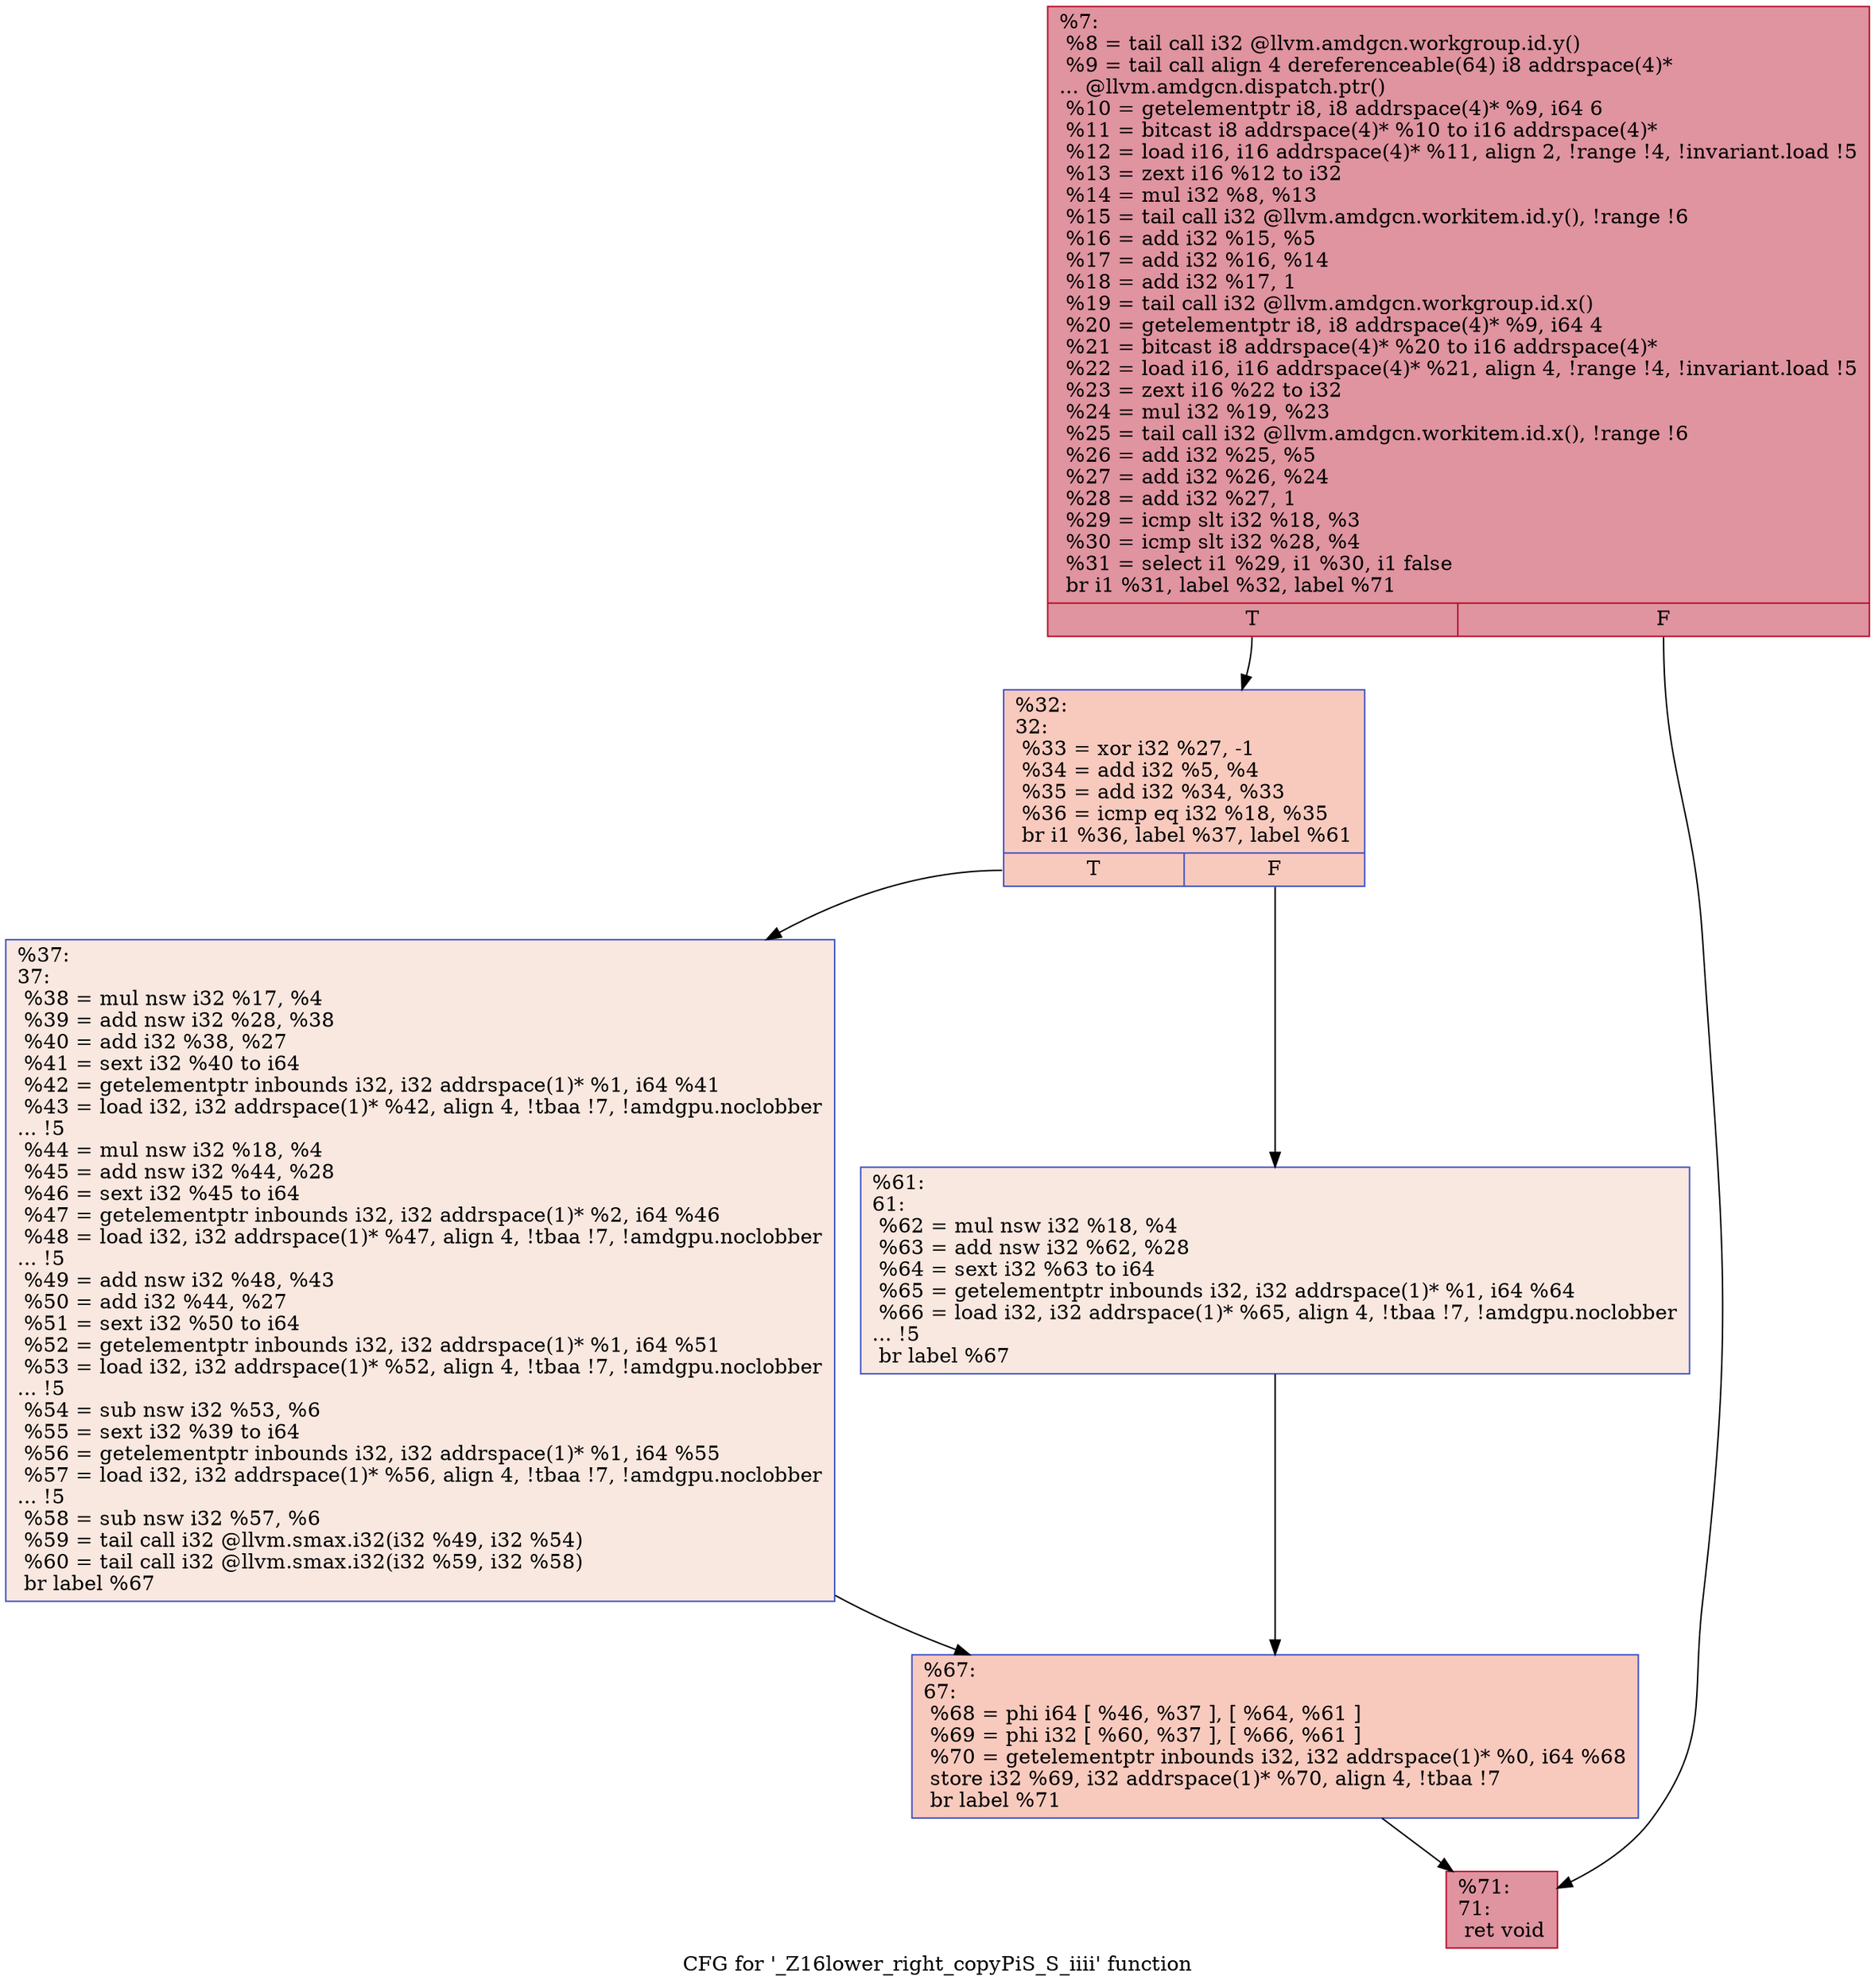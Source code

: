 digraph "CFG for '_Z16lower_right_copyPiS_S_iiii' function" {
	label="CFG for '_Z16lower_right_copyPiS_S_iiii' function";

	Node0x529fb60 [shape=record,color="#b70d28ff", style=filled, fillcolor="#b70d2870",label="{%7:\l  %8 = tail call i32 @llvm.amdgcn.workgroup.id.y()\l  %9 = tail call align 4 dereferenceable(64) i8 addrspace(4)*\l... @llvm.amdgcn.dispatch.ptr()\l  %10 = getelementptr i8, i8 addrspace(4)* %9, i64 6\l  %11 = bitcast i8 addrspace(4)* %10 to i16 addrspace(4)*\l  %12 = load i16, i16 addrspace(4)* %11, align 2, !range !4, !invariant.load !5\l  %13 = zext i16 %12 to i32\l  %14 = mul i32 %8, %13\l  %15 = tail call i32 @llvm.amdgcn.workitem.id.y(), !range !6\l  %16 = add i32 %15, %5\l  %17 = add i32 %16, %14\l  %18 = add i32 %17, 1\l  %19 = tail call i32 @llvm.amdgcn.workgroup.id.x()\l  %20 = getelementptr i8, i8 addrspace(4)* %9, i64 4\l  %21 = bitcast i8 addrspace(4)* %20 to i16 addrspace(4)*\l  %22 = load i16, i16 addrspace(4)* %21, align 4, !range !4, !invariant.load !5\l  %23 = zext i16 %22 to i32\l  %24 = mul i32 %19, %23\l  %25 = tail call i32 @llvm.amdgcn.workitem.id.x(), !range !6\l  %26 = add i32 %25, %5\l  %27 = add i32 %26, %24\l  %28 = add i32 %27, 1\l  %29 = icmp slt i32 %18, %3\l  %30 = icmp slt i32 %28, %4\l  %31 = select i1 %29, i1 %30, i1 false\l  br i1 %31, label %32, label %71\l|{<s0>T|<s1>F}}"];
	Node0x529fb60:s0 -> Node0x52a3810;
	Node0x529fb60:s1 -> Node0x52a38a0;
	Node0x52a3810 [shape=record,color="#3d50c3ff", style=filled, fillcolor="#ef886b70",label="{%32:\l32:                                               \l  %33 = xor i32 %27, -1\l  %34 = add i32 %5, %4\l  %35 = add i32 %34, %33\l  %36 = icmp eq i32 %18, %35\l  br i1 %36, label %37, label %61\l|{<s0>T|<s1>F}}"];
	Node0x52a3810:s0 -> Node0x52a1a40;
	Node0x52a3810:s1 -> Node0x52a3da0;
	Node0x52a1a40 [shape=record,color="#3d50c3ff", style=filled, fillcolor="#f1ccb870",label="{%37:\l37:                                               \l  %38 = mul nsw i32 %17, %4\l  %39 = add nsw i32 %28, %38\l  %40 = add i32 %38, %27\l  %41 = sext i32 %40 to i64\l  %42 = getelementptr inbounds i32, i32 addrspace(1)* %1, i64 %41\l  %43 = load i32, i32 addrspace(1)* %42, align 4, !tbaa !7, !amdgpu.noclobber\l... !5\l  %44 = mul nsw i32 %18, %4\l  %45 = add nsw i32 %44, %28\l  %46 = sext i32 %45 to i64\l  %47 = getelementptr inbounds i32, i32 addrspace(1)* %2, i64 %46\l  %48 = load i32, i32 addrspace(1)* %47, align 4, !tbaa !7, !amdgpu.noclobber\l... !5\l  %49 = add nsw i32 %48, %43\l  %50 = add i32 %44, %27\l  %51 = sext i32 %50 to i64\l  %52 = getelementptr inbounds i32, i32 addrspace(1)* %1, i64 %51\l  %53 = load i32, i32 addrspace(1)* %52, align 4, !tbaa !7, !amdgpu.noclobber\l... !5\l  %54 = sub nsw i32 %53, %6\l  %55 = sext i32 %39 to i64\l  %56 = getelementptr inbounds i32, i32 addrspace(1)* %1, i64 %55\l  %57 = load i32, i32 addrspace(1)* %56, align 4, !tbaa !7, !amdgpu.noclobber\l... !5\l  %58 = sub nsw i32 %57, %6\l  %59 = tail call i32 @llvm.smax.i32(i32 %49, i32 %54)\l  %60 = tail call i32 @llvm.smax.i32(i32 %59, i32 %58)\l  br label %67\l}"];
	Node0x52a1a40 -> Node0x52a55c0;
	Node0x52a3da0 [shape=record,color="#3d50c3ff", style=filled, fillcolor="#f1ccb870",label="{%61:\l61:                                               \l  %62 = mul nsw i32 %18, %4\l  %63 = add nsw i32 %62, %28\l  %64 = sext i32 %63 to i64\l  %65 = getelementptr inbounds i32, i32 addrspace(1)* %1, i64 %64\l  %66 = load i32, i32 addrspace(1)* %65, align 4, !tbaa !7, !amdgpu.noclobber\l... !5\l  br label %67\l}"];
	Node0x52a3da0 -> Node0x52a55c0;
	Node0x52a55c0 [shape=record,color="#3d50c3ff", style=filled, fillcolor="#ef886b70",label="{%67:\l67:                                               \l  %68 = phi i64 [ %46, %37 ], [ %64, %61 ]\l  %69 = phi i32 [ %60, %37 ], [ %66, %61 ]\l  %70 = getelementptr inbounds i32, i32 addrspace(1)* %0, i64 %68\l  store i32 %69, i32 addrspace(1)* %70, align 4, !tbaa !7\l  br label %71\l}"];
	Node0x52a55c0 -> Node0x52a38a0;
	Node0x52a38a0 [shape=record,color="#b70d28ff", style=filled, fillcolor="#b70d2870",label="{%71:\l71:                                               \l  ret void\l}"];
}
